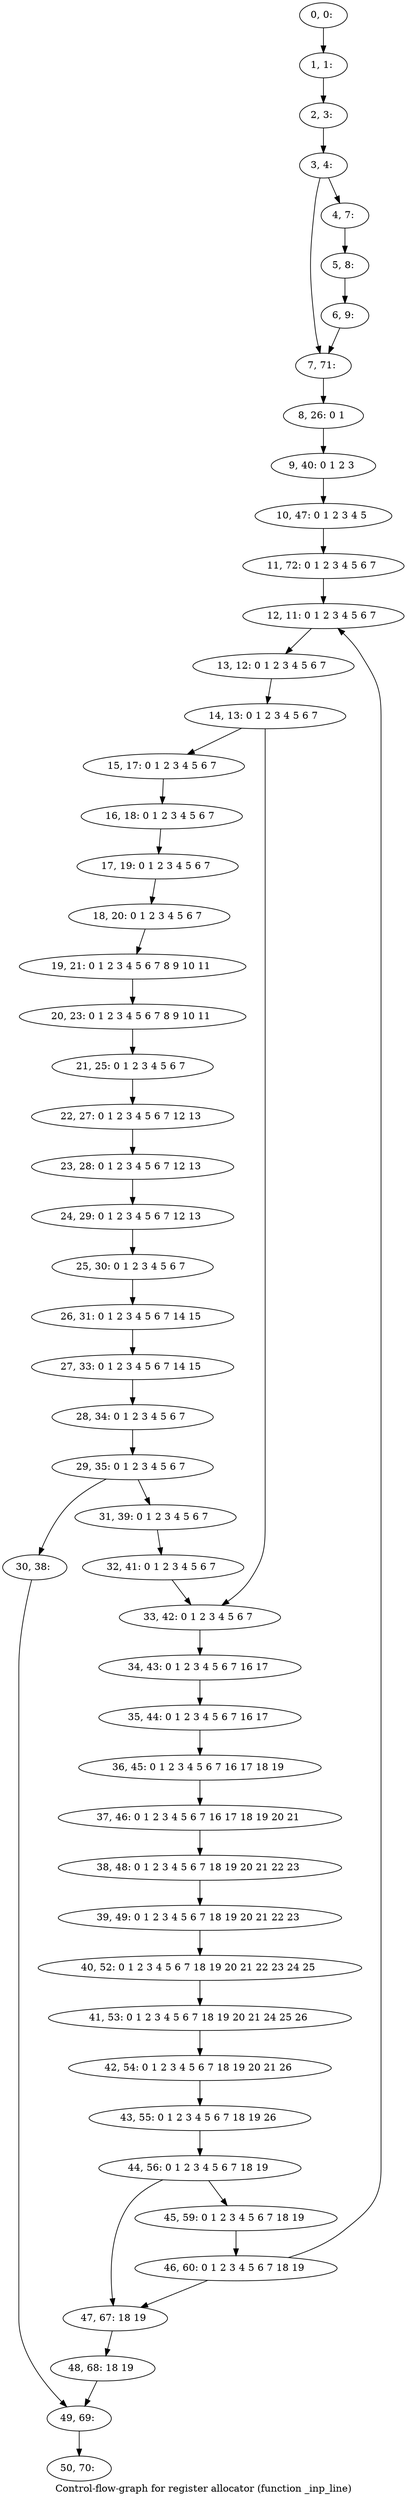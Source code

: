 digraph G {
graph [label="Control-flow-graph for register allocator (function _inp_line)"]
0[label="0, 0: "];
1[label="1, 1: "];
2[label="2, 3: "];
3[label="3, 4: "];
4[label="4, 7: "];
5[label="5, 8: "];
6[label="6, 9: "];
7[label="7, 71: "];
8[label="8, 26: 0 1 "];
9[label="9, 40: 0 1 2 3 "];
10[label="10, 47: 0 1 2 3 4 5 "];
11[label="11, 72: 0 1 2 3 4 5 6 7 "];
12[label="12, 11: 0 1 2 3 4 5 6 7 "];
13[label="13, 12: 0 1 2 3 4 5 6 7 "];
14[label="14, 13: 0 1 2 3 4 5 6 7 "];
15[label="15, 17: 0 1 2 3 4 5 6 7 "];
16[label="16, 18: 0 1 2 3 4 5 6 7 "];
17[label="17, 19: 0 1 2 3 4 5 6 7 "];
18[label="18, 20: 0 1 2 3 4 5 6 7 "];
19[label="19, 21: 0 1 2 3 4 5 6 7 8 9 10 11 "];
20[label="20, 23: 0 1 2 3 4 5 6 7 8 9 10 11 "];
21[label="21, 25: 0 1 2 3 4 5 6 7 "];
22[label="22, 27: 0 1 2 3 4 5 6 7 12 13 "];
23[label="23, 28: 0 1 2 3 4 5 6 7 12 13 "];
24[label="24, 29: 0 1 2 3 4 5 6 7 12 13 "];
25[label="25, 30: 0 1 2 3 4 5 6 7 "];
26[label="26, 31: 0 1 2 3 4 5 6 7 14 15 "];
27[label="27, 33: 0 1 2 3 4 5 6 7 14 15 "];
28[label="28, 34: 0 1 2 3 4 5 6 7 "];
29[label="29, 35: 0 1 2 3 4 5 6 7 "];
30[label="30, 38: "];
31[label="31, 39: 0 1 2 3 4 5 6 7 "];
32[label="32, 41: 0 1 2 3 4 5 6 7 "];
33[label="33, 42: 0 1 2 3 4 5 6 7 "];
34[label="34, 43: 0 1 2 3 4 5 6 7 16 17 "];
35[label="35, 44: 0 1 2 3 4 5 6 7 16 17 "];
36[label="36, 45: 0 1 2 3 4 5 6 7 16 17 18 19 "];
37[label="37, 46: 0 1 2 3 4 5 6 7 16 17 18 19 20 21 "];
38[label="38, 48: 0 1 2 3 4 5 6 7 18 19 20 21 22 23 "];
39[label="39, 49: 0 1 2 3 4 5 6 7 18 19 20 21 22 23 "];
40[label="40, 52: 0 1 2 3 4 5 6 7 18 19 20 21 22 23 24 25 "];
41[label="41, 53: 0 1 2 3 4 5 6 7 18 19 20 21 24 25 26 "];
42[label="42, 54: 0 1 2 3 4 5 6 7 18 19 20 21 26 "];
43[label="43, 55: 0 1 2 3 4 5 6 7 18 19 26 "];
44[label="44, 56: 0 1 2 3 4 5 6 7 18 19 "];
45[label="45, 59: 0 1 2 3 4 5 6 7 18 19 "];
46[label="46, 60: 0 1 2 3 4 5 6 7 18 19 "];
47[label="47, 67: 18 19 "];
48[label="48, 68: 18 19 "];
49[label="49, 69: "];
50[label="50, 70: "];
0->1 ;
1->2 ;
2->3 ;
3->4 ;
3->7 ;
4->5 ;
5->6 ;
6->7 ;
7->8 ;
8->9 ;
9->10 ;
10->11 ;
11->12 ;
12->13 ;
13->14 ;
14->15 ;
14->33 ;
15->16 ;
16->17 ;
17->18 ;
18->19 ;
19->20 ;
20->21 ;
21->22 ;
22->23 ;
23->24 ;
24->25 ;
25->26 ;
26->27 ;
27->28 ;
28->29 ;
29->30 ;
29->31 ;
30->49 ;
31->32 ;
32->33 ;
33->34 ;
34->35 ;
35->36 ;
36->37 ;
37->38 ;
38->39 ;
39->40 ;
40->41 ;
41->42 ;
42->43 ;
43->44 ;
44->45 ;
44->47 ;
45->46 ;
46->47 ;
46->12 ;
47->48 ;
48->49 ;
49->50 ;
}
